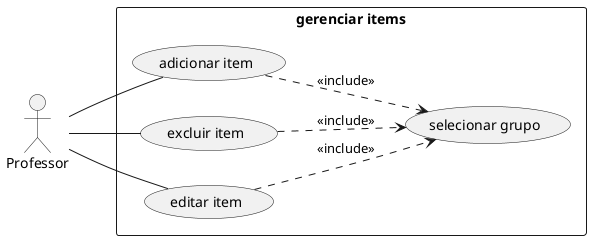 @startuml
left to right direction
skinparam packgestyle rectangle
actor Professor
rectangle "gerenciar items" {
  Professor -- (adicionar item)
  Professor -- (excluir item)
  Professor -- (editar item)
  (adicionar item) ..> (selecionar grupo): <<include>>
  (excluir item) ..> (selecionar grupo): <<include>>
  (editar item) ..> (selecionar grupo): <<include>>
}
@enduml